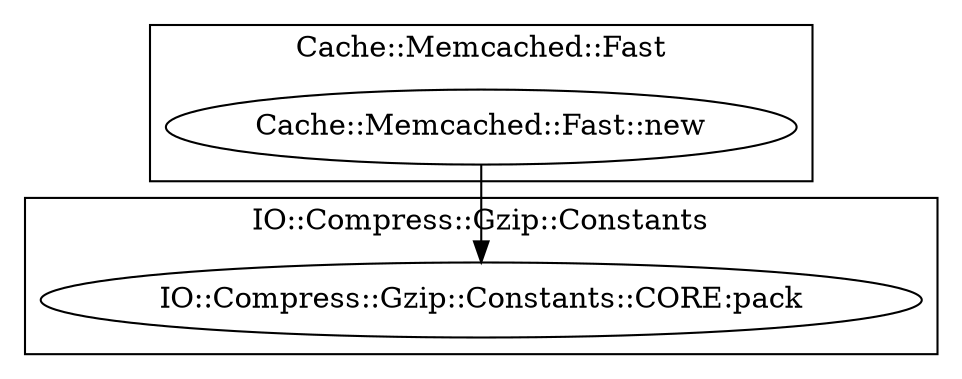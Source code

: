 digraph {
graph [overlap=false]
subgraph cluster_Cache_Memcached_Fast {
	label="Cache::Memcached::Fast";
	"Cache::Memcached::Fast::new";
}
subgraph cluster_IO_Compress_Gzip_Constants {
	label="IO::Compress::Gzip::Constants";
	"IO::Compress::Gzip::Constants::CORE:pack";
}
"Cache::Memcached::Fast::new" -> "IO::Compress::Gzip::Constants::CORE:pack";
}
